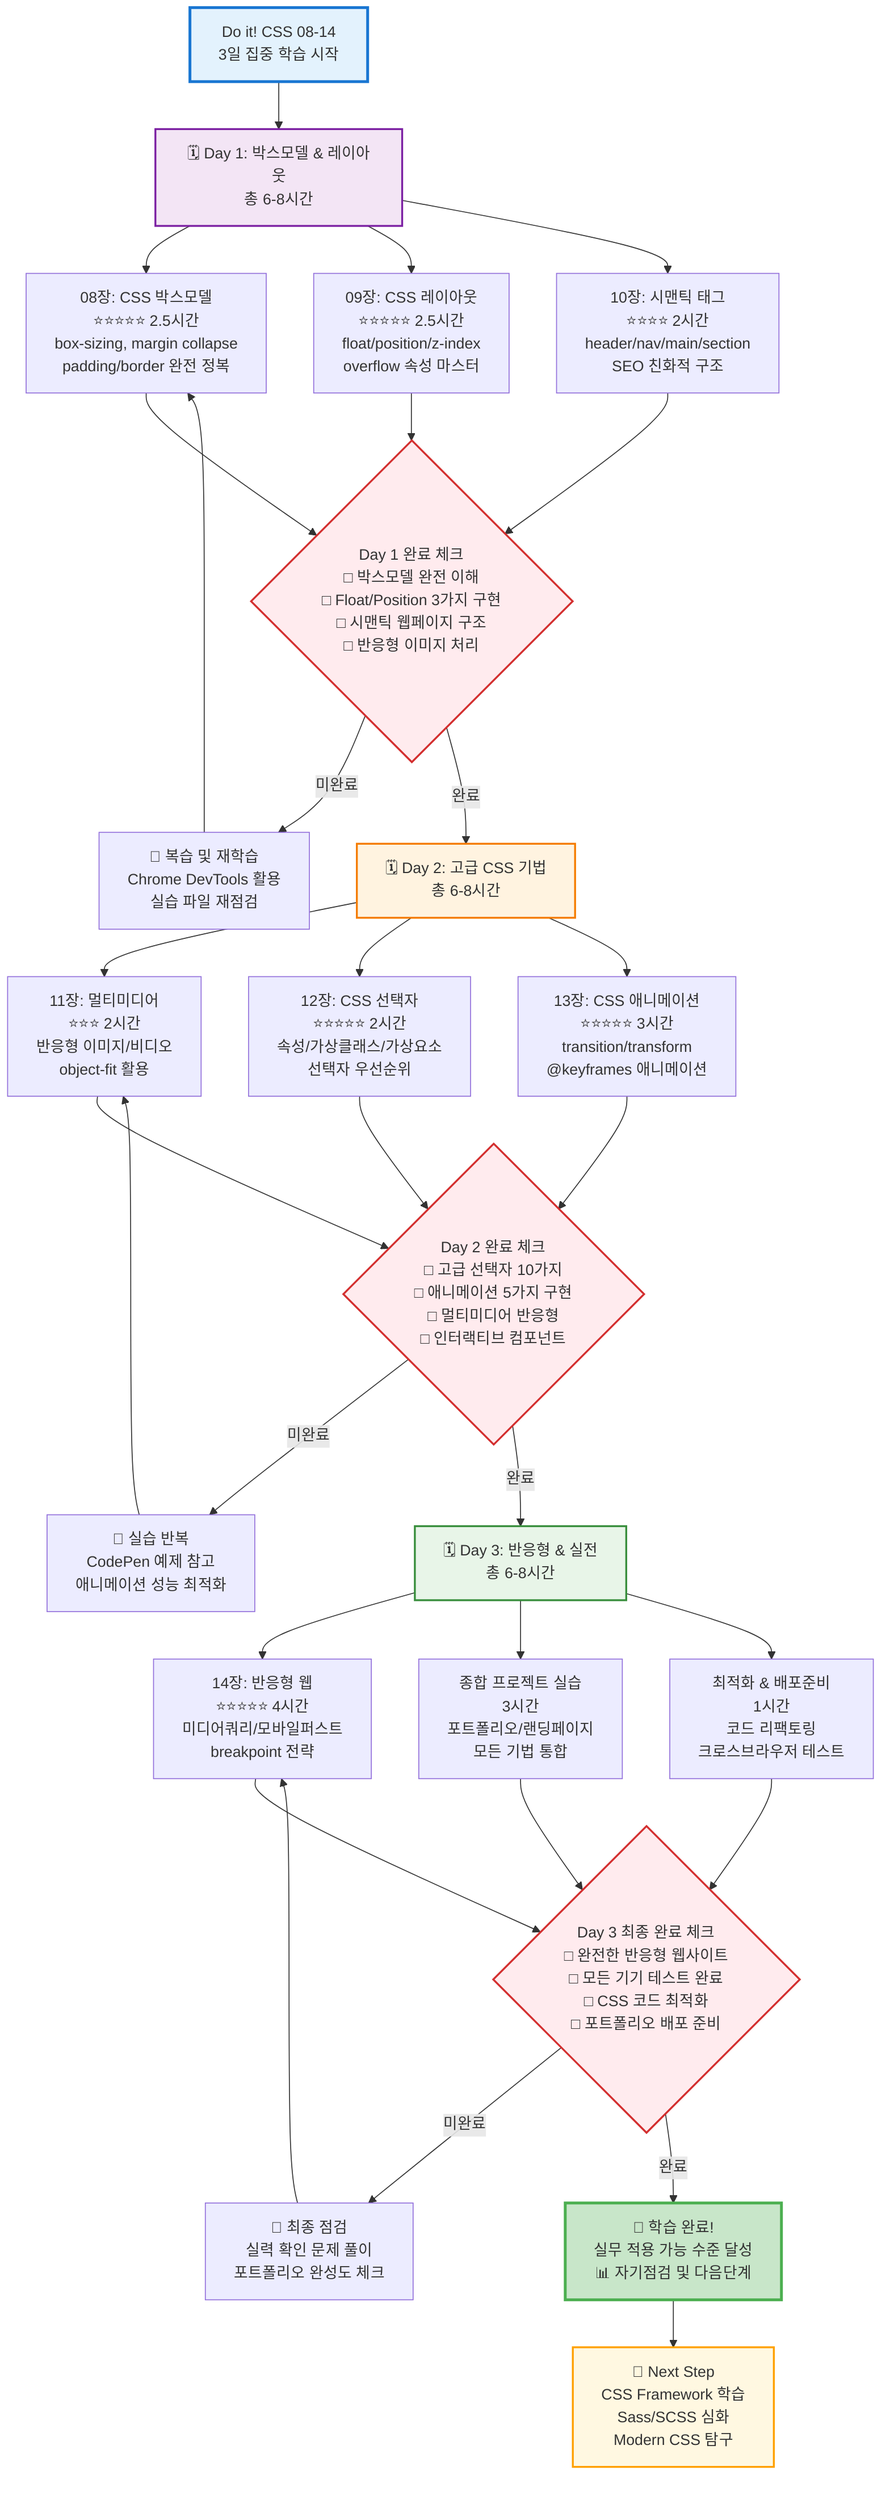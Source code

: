 flowchart TD
    A[Do it! CSS 08-14<br/>3일 집중 학습 시작] --> B[🗓️ Day 1: 박스모델 & 레이아웃<br/>총 6-8시간]
    
    B --> C[08장: CSS 박스모델<br/>⭐⭐⭐⭐⭐ 2.5시간<br/>box-sizing, margin collapse<br/>padding/border 완전 정복]
    B --> D[09장: CSS 레이아웃<br/>⭐⭐⭐⭐⭐ 2.5시간<br/>float/position/z-index<br/>overflow 속성 마스터]
    B --> E[10장: 시맨틱 태그<br/>⭐⭐⭐⭐ 2시간<br/>header/nav/main/section<br/>SEO 친화적 구조]
    
    C --> N{Day 1 완료 체크<br/>□ 박스모델 완전 이해<br/>□ Float/Position 3가지 구현<br/>□ 시맨틱 웹페이지 구조<br/>□ 반응형 이미지 처리}
    D --> N
    E --> N
    
    N -->|미완료| O[🔄 복습 및 재학습<br/>Chrome DevTools 활용<br/>실습 파일 재점검]
    O --> C
    N -->|완료| F[🗓️ Day 2: 고급 CSS 기법<br/>총 6-8시간]
    
    F --> G[11장: 멀티미디어<br/>⭐⭐⭐ 2시간<br/>반응형 이미지/비디오<br/>object-fit 활용]
    F --> H[12장: CSS 선택자<br/>⭐⭐⭐⭐⭐ 2시간<br/>속성/가상클래스/가상요소<br/>선택자 우선순위]
    F --> I[13장: CSS 애니메이션<br/>⭐⭐⭐⭐⭐ 3시간<br/>transition/transform<br/>@keyframes 애니메이션]
    
    G --> Q{Day 2 완료 체크<br/>□ 고급 선택자 10가지<br/>□ 애니메이션 5가지 구현<br/>□ 멀티미디어 반응형<br/>□ 인터랙티브 컴포넌트}
    H --> Q
    I --> Q
    
    Q -->|미완료| R[🔄 실습 반복<br/>CodePen 예제 참고<br/>애니메이션 성능 최적화]
    R --> G
    Q -->|완료| J[🗓️ Day 3: 반응형 & 실전<br/>총 6-8시간]
    
    J --> K[14장: 반응형 웹<br/>⭐⭐⭐⭐⭐ 4시간<br/>미디어쿼리/모바일퍼스트<br/>breakpoint 전략]
    J --> L[종합 프로젝트 실습<br/>3시간<br/>포트폴리오/랜딩페이지<br/>모든 기법 통합]
    J --> M[최적화 & 배포준비<br/>1시간<br/>코드 리팩토링<br/>크로스브라우저 테스트]
    
    K --> T{Day 3 최종 완료 체크<br/>□ 완전한 반응형 웹사이트<br/>□ 모든 기기 테스트 완료<br/>□ CSS 코드 최적화<br/>□ 포트폴리오 배포 준비}
    L --> T
    M --> T
    
    T -->|미완료| S[🔄 최종 점검<br/>실력 확인 문제 풀이<br/>포트폴리오 완성도 체크]
    S --> K
    T -->|완료| U[🎉 학습 완료!<br/>실무 적용 가능 수준 달성<br/>📊 자기점검 및 다음단계]
    
    U --> V[🚀 Next Step<br/>CSS Framework 학습<br/>Sass/SCSS 심화<br/>Modern CSS 탐구]
    
    style A fill:#e3f2fd,stroke:#1976d2,stroke-width:3px
    style B fill:#f3e5f5,stroke:#7b1fa2,stroke-width:2px
    style F fill:#fff3e0,stroke:#f57c00,stroke-width:2px
    style J fill:#e8f5e8,stroke:#388e3c,stroke-width:2px
    style U fill:#c8e6c9,stroke:#4caf50,stroke-width:3px
    style V fill:#fff8e1,stroke:#ffa000,stroke-width:2px
    style N fill:#ffebee,stroke:#d32f2f,stroke-width:2px
    style Q fill:#ffebee,stroke:#d32f2f,stroke-width:2px
    style T fill:#ffebee,stroke:#d32f2f,stroke-width:2px